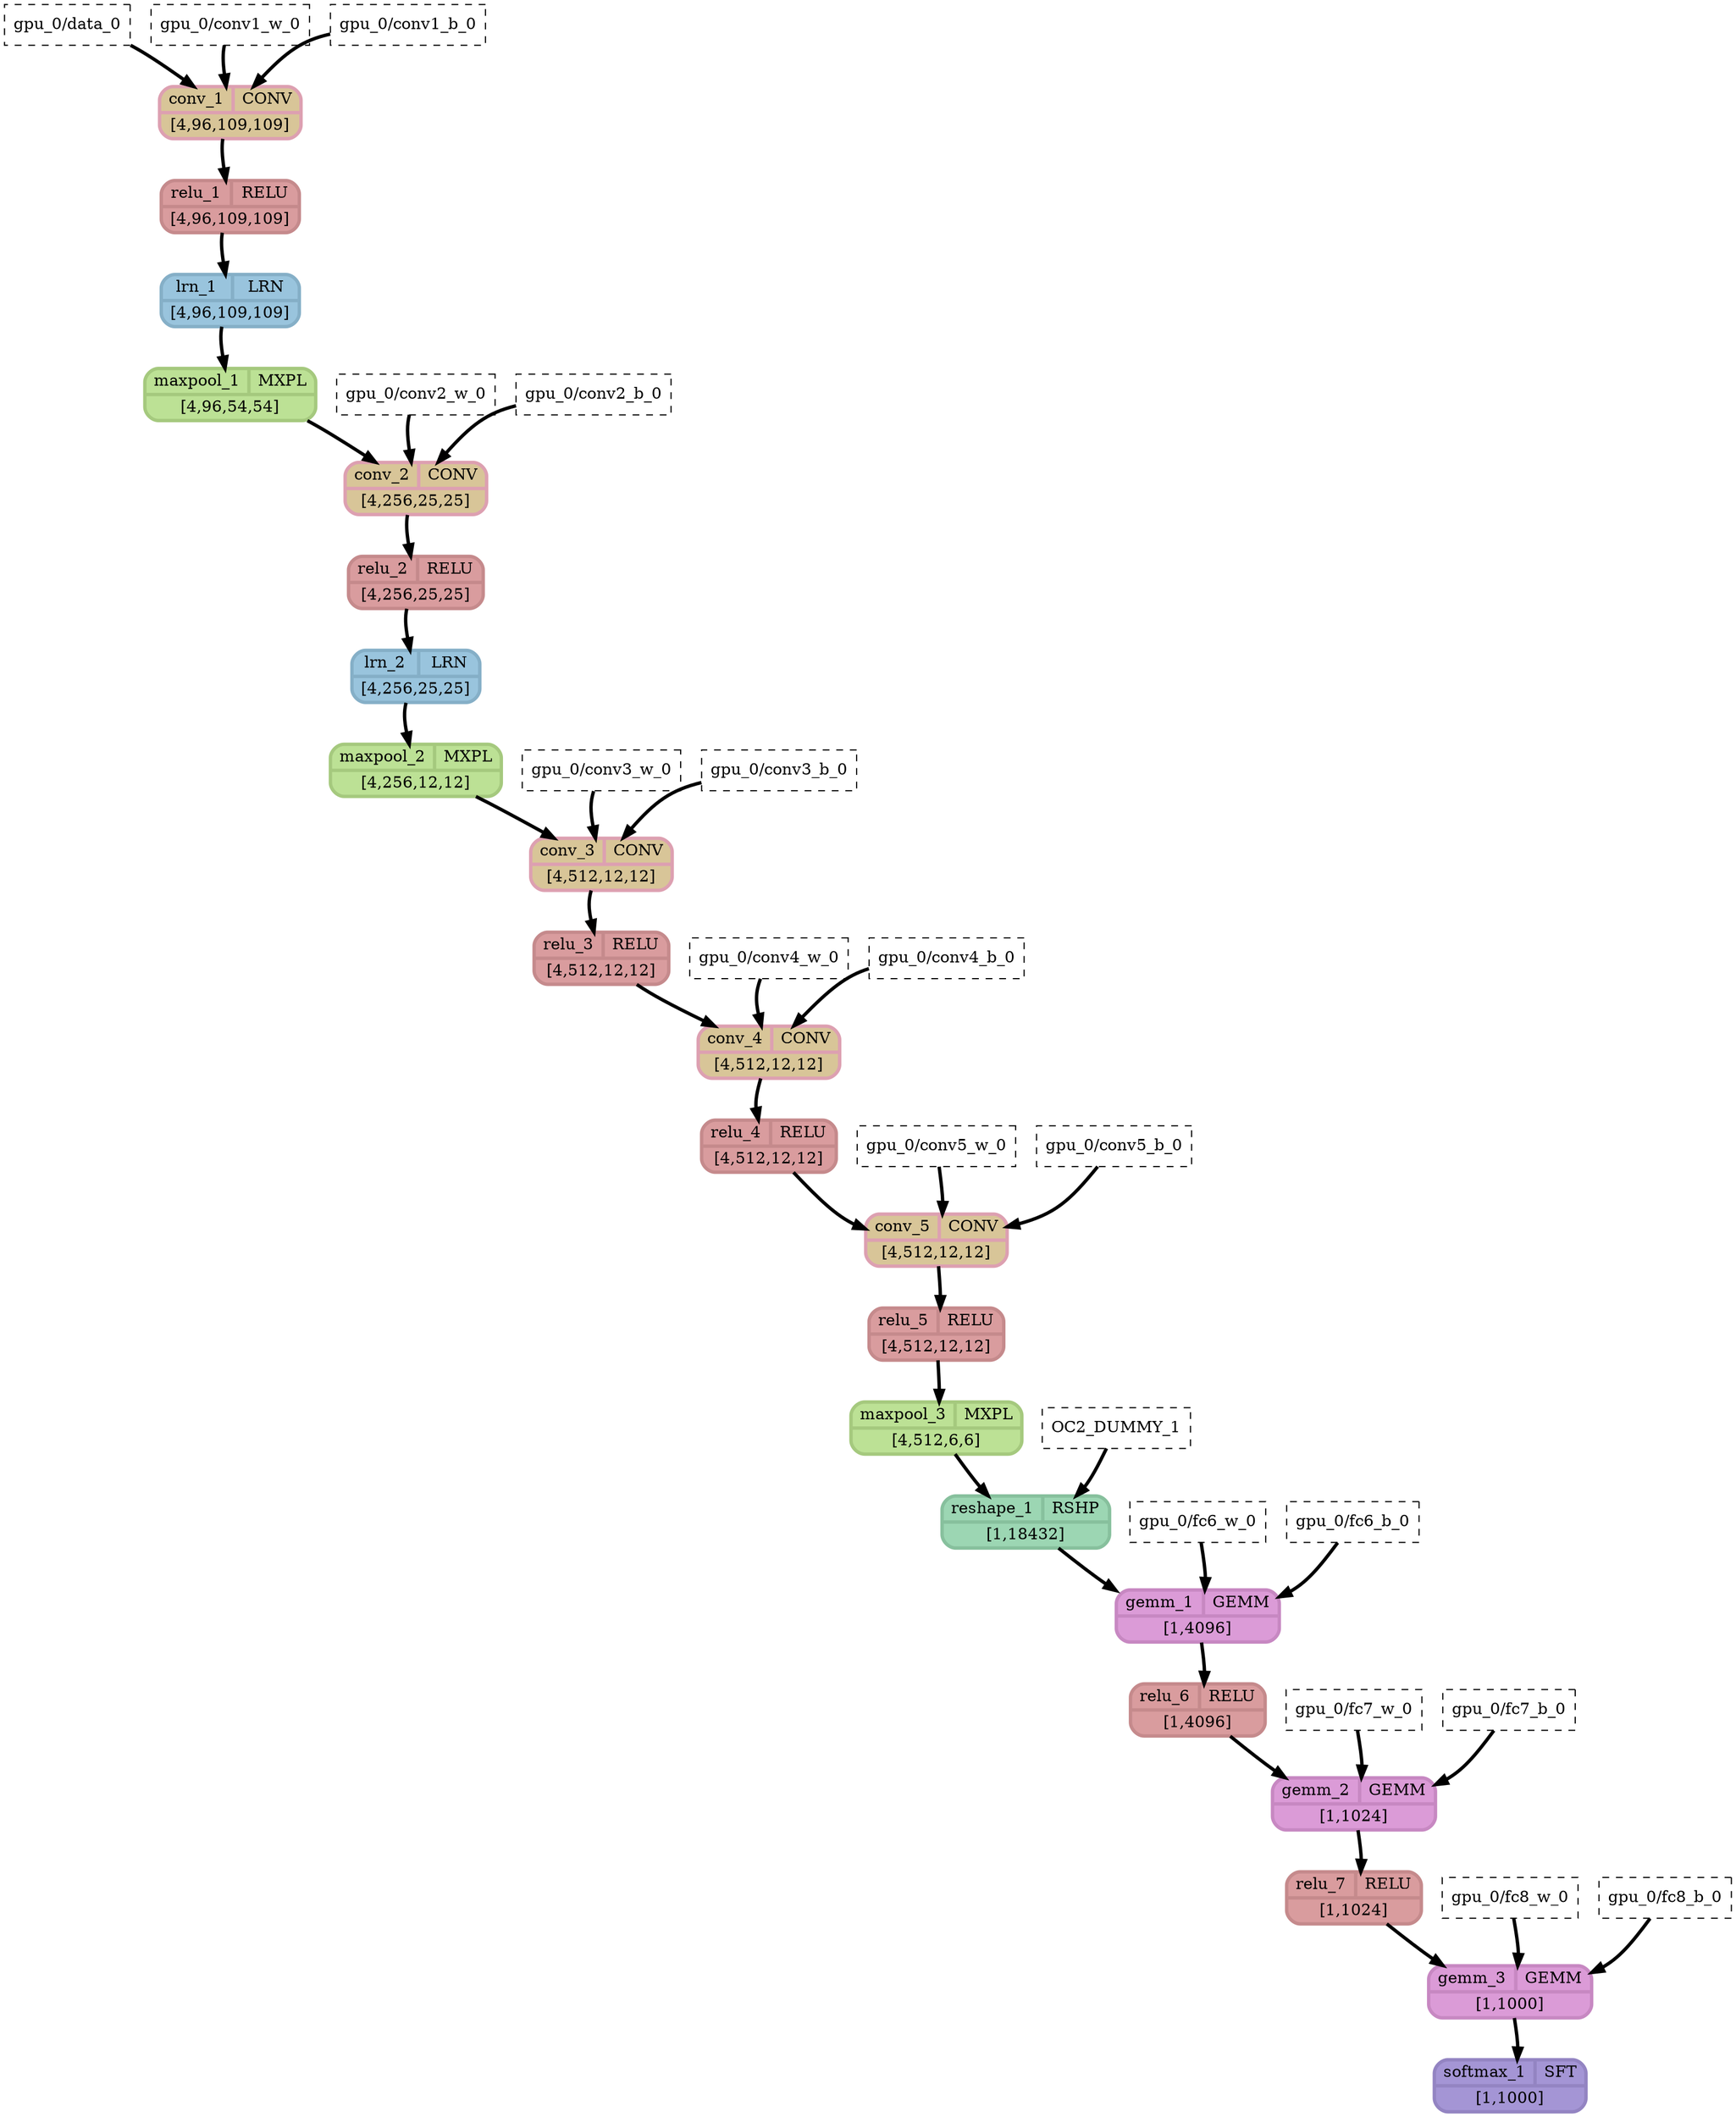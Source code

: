 strict digraph {
  graph [
    rankdir="TB"
    overlap=prism
    overlap_shrink=true
    splines=curved
  ];
  node [
    shape=Mrecord
  ];
  edge [
    penwidth=3
  ];

  // Node definitions.
  "gpu_0/data_0" [
    id=0
    name="gpu_0/data_0"
    type=constant_input
    label="gpu_0/data_0"
    inputs=""
    outputs=""
    shape=box
    style="filled,dashed"
    fillcolor="white"
  ];
  "gpu_0/conv1_w_0" [
    id=1
    name="gpu_0/conv1_w_0"
    type=constant_input
    label="gpu_0/conv1_w_0"
    inputs=""
    outputs=""
    shape=box
    style="filled,dashed"
    fillcolor="white"
  ];
  "gpu_0/conv1_b_0" [
    id=2
    name="gpu_0/conv1_b_0"
    type=constant_input
    label="gpu_0/conv1_b_0"
    inputs=""
    outputs=""
    shape=box
    style="filled,dashed"
    fillcolor="white"
  ];
  "gpu_0/conv1_1" [
    id=3
    name="gpu_0/conv1_1"
    type=Conv
    label="{ {conv_1  | CONV} | [4,96,109,109] }"
    inputs="gpu_0/data_0;gpu_0/conv1_w_0;gpu_0/conv1_b_0"
    outputs="gpu_0/conv1_1"
    penwidth=3
    style=filled
    color="#dda0b1"
    fontcolor="#000000"
    fillcolor="#d8c598"
  ];
  "gpu_0/conv1_2" [
    id=4
    name="gpu_0/conv1_2"
    type=Relu
    label="{ {relu_1  | RELU} | [4,96,109,109] }"
    inputs="gpu_0/conv1_1"
    outputs="gpu_0/conv1_2"
    penwidth=3
    style=filled
    color="#c58a8c"
    fontcolor="#000000"
    fillcolor="#d99c9e"
  ];
  "gpu_0/norm1_1" [
    id=5
    name="gpu_0/norm1_1"
    type=LRN
    label="{ {lrn_1  | LRN} | [4,96,109,109] }"
    inputs="gpu_0/conv1_2"
    outputs="gpu_0/norm1_1"
    penwidth=3
    style=filled
    color="#85afc7"
    fontcolor="#000000"
    fillcolor="#99c4dd"
  ];
  "gpu_0/pool1_1" [
    id=6
    name="gpu_0/pool1_1"
    type=MaxPool
    label="{ {maxpool_1  | MXPL} | [4,96,54,54] }"
    inputs="gpu_0/norm1_1"
    outputs="gpu_0/pool1_1"
    penwidth=3
    style=filled
    color="#a5c97e"
    fontcolor="#000000"
    fillcolor="#bce195"
  ];
  "gpu_0/conv2_w_0" [
    id=7
    name="gpu_0/conv2_w_0"
    type=constant_input
    label="gpu_0/conv2_w_0"
    inputs=""
    outputs=""
    shape=box
    style="filled,dashed"
    fillcolor="white"
  ];
  "gpu_0/conv2_b_0" [
    id=8
    name="gpu_0/conv2_b_0"
    type=constant_input
    label="gpu_0/conv2_b_0"
    inputs=""
    outputs=""
    shape=box
    style="filled,dashed"
    fillcolor="white"
  ];
  "gpu_0/conv2_1" [
    id=9
    name="gpu_0/conv2_1"
    type=Conv
    label="{ {conv_2  | CONV} | [4,256,25,25] }"
    inputs="gpu_0/pool1_1;gpu_0/conv2_w_0;gpu_0/conv2_b_0"
    outputs="gpu_0/conv2_1"
    penwidth=3
    style=filled
    color="#dda0b1"
    fontcolor="#000000"
    fillcolor="#d8c598"
  ];
  "gpu_0/conv2_2" [
    id=10
    name="gpu_0/conv2_2"
    type=Relu
    label="{ {relu_2  | RELU} | [4,256,25,25] }"
    inputs="gpu_0/conv2_1"
    outputs="gpu_0/conv2_2"
    penwidth=3
    style=filled
    color="#c58a8c"
    fontcolor="#000000"
    fillcolor="#d99c9e"
  ];
  "gpu_0/norm2_1" [
    id=11
    name="gpu_0/norm2_1"
    type=LRN
    label="{ {lrn_2  | LRN} | [4,256,25,25] }"
    inputs="gpu_0/conv2_2"
    outputs="gpu_0/norm2_1"
    penwidth=3
    style=filled
    color="#85afc7"
    fontcolor="#000000"
    fillcolor="#99c4dd"
  ];
  "gpu_0/pool2_1" [
    id=12
    name="gpu_0/pool2_1"
    type=MaxPool
    label="{ {maxpool_2  | MXPL} | [4,256,12,12] }"
    inputs="gpu_0/norm2_1"
    outputs="gpu_0/pool2_1"
    penwidth=3
    style=filled
    color="#a5c97e"
    fontcolor="#000000"
    fillcolor="#bce195"
  ];
  "gpu_0/conv3_w_0" [
    id=13
    name="gpu_0/conv3_w_0"
    type=constant_input
    label="gpu_0/conv3_w_0"
    inputs=""
    outputs=""
    shape=box
    style="filled,dashed"
    fillcolor="white"
  ];
  "gpu_0/conv3_b_0" [
    id=14
    name="gpu_0/conv3_b_0"
    type=constant_input
    label="gpu_0/conv3_b_0"
    inputs=""
    outputs=""
    shape=box
    style="filled,dashed"
    fillcolor="white"
  ];
  "gpu_0/conv3_1" [
    id=15
    name="gpu_0/conv3_1"
    type=Conv
    label="{ {conv_3  | CONV} | [4,512,12,12] }"
    inputs="gpu_0/pool2_1;gpu_0/conv3_w_0;gpu_0/conv3_b_0"
    outputs="gpu_0/conv3_1"
    penwidth=3
    style=filled
    color="#dda0b1"
    fontcolor="#000000"
    fillcolor="#d8c598"
  ];
  "gpu_0/conv3_2" [
    id=16
    name="gpu_0/conv3_2"
    type=Relu
    label="{ {relu_3  | RELU} | [4,512,12,12] }"
    inputs="gpu_0/conv3_1"
    outputs="gpu_0/conv3_2"
    penwidth=3
    style=filled
    color="#c58a8c"
    fontcolor="#000000"
    fillcolor="#d99c9e"
  ];
  "gpu_0/conv4_w_0" [
    id=17
    name="gpu_0/conv4_w_0"
    type=constant_input
    label="gpu_0/conv4_w_0"
    inputs=""
    outputs=""
    shape=box
    style="filled,dashed"
    fillcolor="white"
  ];
  "gpu_0/conv4_b_0" [
    id=18
    name="gpu_0/conv4_b_0"
    type=constant_input
    label="gpu_0/conv4_b_0"
    inputs=""
    outputs=""
    shape=box
    style="filled,dashed"
    fillcolor="white"
  ];
  "gpu_0/conv4_1" [
    id=19
    name="gpu_0/conv4_1"
    type=Conv
    label="{ {conv_4  | CONV} | [4,512,12,12] }"
    inputs="gpu_0/conv3_2;gpu_0/conv4_w_0;gpu_0/conv4_b_0"
    outputs="gpu_0/conv4_1"
    penwidth=3
    style=filled
    color="#dda0b1"
    fontcolor="#000000"
    fillcolor="#d8c598"
  ];
  "gpu_0/conv4_2" [
    id=20
    name="gpu_0/conv4_2"
    type=Relu
    label="{ {relu_4  | RELU} | [4,512,12,12] }"
    inputs="gpu_0/conv4_1"
    outputs="gpu_0/conv4_2"
    penwidth=3
    style=filled
    color="#c58a8c"
    fontcolor="#000000"
    fillcolor="#d99c9e"
  ];
  "gpu_0/conv5_w_0" [
    id=21
    name="gpu_0/conv5_w_0"
    type=constant_input
    label="gpu_0/conv5_w_0"
    inputs=""
    outputs=""
    shape=box
    style="filled,dashed"
    fillcolor="white"
  ];
  "gpu_0/conv5_b_0" [
    id=22
    name="gpu_0/conv5_b_0"
    type=constant_input
    label="gpu_0/conv5_b_0"
    inputs=""
    outputs=""
    shape=box
    style="filled,dashed"
    fillcolor="white"
  ];
  "gpu_0/conv5_1" [
    id=23
    name="gpu_0/conv5_1"
    type=Conv
    label="{ {conv_5  | CONV} | [4,512,12,12] }"
    inputs="gpu_0/conv4_2;gpu_0/conv5_w_0;gpu_0/conv5_b_0"
    outputs="gpu_0/conv5_1"
    penwidth=3
    style=filled
    color="#dda0b1"
    fontcolor="#000000"
    fillcolor="#d8c598"
  ];
  "gpu_0/conv5_2" [
    id=24
    name="gpu_0/conv5_2"
    type=Relu
    label="{ {relu_5  | RELU} | [4,512,12,12] }"
    inputs="gpu_0/conv5_1"
    outputs="gpu_0/conv5_2"
    penwidth=3
    style=filled
    color="#c58a8c"
    fontcolor="#000000"
    fillcolor="#d99c9e"
  ];
  "gpu_0/pool5_1" [
    id=25
    name="gpu_0/pool5_1"
    type=MaxPool
    label="{ {maxpool_3  | MXPL} | [4,512,6,6] }"
    inputs="gpu_0/conv5_2"
    outputs="gpu_0/pool5_1"
    penwidth=3
    style=filled
    color="#a5c97e"
    fontcolor="#000000"
    fillcolor="#bce195"
  ];
  "OC2_DUMMY_1" [
    id=26
    name="OC2_DUMMY_1"
    type=constant_input
    label="OC2_DUMMY_1"
    inputs=""
    outputs=""
    shape=box
    style="filled,dashed"
    fillcolor="white"
  ];
  "OC2_DUMMY_0" [
    id=27
    name="OC2_DUMMY_0"
    type=Reshape
    label="{ {reshape_1  | RSHP} | [1,18432] }"
    inputs="gpu_0/pool5_1;OC2_DUMMY_1"
    outputs="OC2_DUMMY_0"
    penwidth=3
    style=filled
    color="#87c09d"
    fontcolor="#000000"
    fillcolor="#9cd6b3"
  ];
  "gpu_0/fc6_w_0" [
    id=28
    name="gpu_0/fc6_w_0"
    type=constant_input
    label="gpu_0/fc6_w_0"
    inputs=""
    outputs=""
    shape=box
    style="filled,dashed"
    fillcolor="white"
  ];
  "gpu_0/fc6_b_0" [
    id=29
    name="gpu_0/fc6_b_0"
    type=constant_input
    label="gpu_0/fc6_b_0"
    inputs=""
    outputs=""
    shape=box
    style="filled,dashed"
    fillcolor="white"
  ];
  "gpu_0/fc6_1" [
    id=30
    name="gpu_0/fc6_1"
    type=Gemm
    label="{ {gemm_1  | GEMM} | [1,4096] }"
    inputs="OC2_DUMMY_0;gpu_0/fc6_w_0;gpu_0/fc6_b_0"
    outputs="gpu_0/fc6_1"
    penwidth=3
    style=filled
    color="#c788c2"
    fontcolor="#000000"
    fillcolor="#db9bd7"
  ];
  "gpu_0/fc6_2" [
    id=31
    name="gpu_0/fc6_2"
    type=Relu
    label="{ {relu_6  | RELU} | [1,4096] }"
    inputs="gpu_0/fc6_1"
    outputs="gpu_0/fc6_2"
    penwidth=3
    style=filled
    color="#c58a8c"
    fontcolor="#000000"
    fillcolor="#d99c9e"
  ];
  "gpu_0/fc7_w_0" [
    id=32
    name="gpu_0/fc7_w_0"
    type=constant_input
    label="gpu_0/fc7_w_0"
    inputs=""
    outputs=""
    shape=box
    style="filled,dashed"
    fillcolor="white"
  ];
  "gpu_0/fc7_b_0" [
    id=33
    name="gpu_0/fc7_b_0"
    type=constant_input
    label="gpu_0/fc7_b_0"
    inputs=""
    outputs=""
    shape=box
    style="filled,dashed"
    fillcolor="white"
  ];
  "gpu_0/fc7_1" [
    id=34
    name="gpu_0/fc7_1"
    type=Gemm
    label="{ {gemm_2  | GEMM} | [1,1024] }"
    inputs="gpu_0/fc6_2;gpu_0/fc7_w_0;gpu_0/fc7_b_0"
    outputs="gpu_0/fc7_1"
    penwidth=3
    style=filled
    color="#c788c2"
    fontcolor="#000000"
    fillcolor="#db9bd7"
  ];
  "gpu_0/fc7_2" [
    id=35
    name="gpu_0/fc7_2"
    type=Relu
    label="{ {relu_7  | RELU} | [1,1024] }"
    inputs="gpu_0/fc7_1"
    outputs="gpu_0/fc7_2"
    penwidth=3
    style=filled
    color="#c58a8c"
    fontcolor="#000000"
    fillcolor="#d99c9e"
  ];
  "gpu_0/fc8_w_0" [
    id=36
    name="gpu_0/fc8_w_0"
    type=constant_input
    label="gpu_0/fc8_w_0"
    inputs=""
    outputs=""
    shape=box
    style="filled,dashed"
    fillcolor="white"
  ];
  "gpu_0/fc8_b_0" [
    id=37
    name="gpu_0/fc8_b_0"
    type=constant_input
    label="gpu_0/fc8_b_0"
    inputs=""
    outputs=""
    shape=box
    style="filled,dashed"
    fillcolor="white"
  ];
  "gpu_0/pred_1" [
    id=38
    name="gpu_0/pred_1"
    type=Gemm
    label="{ {gemm_3  | GEMM} | [1,1000] }"
    inputs="gpu_0/fc7_2;gpu_0/fc8_w_0;gpu_0/fc8_b_0"
    outputs="gpu_0/pred_1"
    penwidth=3
    style=filled
    color="#c788c2"
    fontcolor="#000000"
    fillcolor="#db9bd7"
  ];
  "gpu_0/softmax_1" [
    id=39
    name="gpu_0/softmax_1"
    type=Softmax
    label="{ {softmax_1  | SFT} | [1,1000] }"
    inputs="gpu_0/pred_1"
    outputs="gpu_0/softmax_1"
    penwidth=3
    style=filled
    color="#9384c2"
    fontcolor="#000000"
    fillcolor="#a495d5"
  ];

  // Edge definitions.
  "gpu_0/data_0" -> "gpu_0/conv1_1";
  "gpu_0/conv1_w_0" -> "gpu_0/conv1_1";
  "gpu_0/conv1_b_0" -> "gpu_0/conv1_1";
  "gpu_0/conv1_1" -> "gpu_0/conv1_2";
  "gpu_0/conv1_2" -> "gpu_0/norm1_1";
  "gpu_0/norm1_1" -> "gpu_0/pool1_1";
  "gpu_0/pool1_1" -> "gpu_0/conv2_1";
  "gpu_0/conv2_w_0" -> "gpu_0/conv2_1";
  "gpu_0/conv2_b_0" -> "gpu_0/conv2_1";
  "gpu_0/conv2_1" -> "gpu_0/conv2_2";
  "gpu_0/conv2_2" -> "gpu_0/norm2_1";
  "gpu_0/norm2_1" -> "gpu_0/pool2_1";
  "gpu_0/pool2_1" -> "gpu_0/conv3_1";
  "gpu_0/conv3_w_0" -> "gpu_0/conv3_1";
  "gpu_0/conv3_b_0" -> "gpu_0/conv3_1";
  "gpu_0/conv3_1" -> "gpu_0/conv3_2";
  "gpu_0/conv3_2" -> "gpu_0/conv4_1";
  "gpu_0/conv4_w_0" -> "gpu_0/conv4_1";
  "gpu_0/conv4_b_0" -> "gpu_0/conv4_1";
  "gpu_0/conv4_1" -> "gpu_0/conv4_2";
  "gpu_0/conv4_2" -> "gpu_0/conv5_1";
  "gpu_0/conv5_w_0" -> "gpu_0/conv5_1";
  "gpu_0/conv5_b_0" -> "gpu_0/conv5_1";
  "gpu_0/conv5_1" -> "gpu_0/conv5_2";
  "gpu_0/conv5_2" -> "gpu_0/pool5_1";
  "gpu_0/pool5_1" -> "OC2_DUMMY_0";
  "OC2_DUMMY_1" -> "OC2_DUMMY_0";
  "OC2_DUMMY_0" -> "gpu_0/fc6_1";
  "gpu_0/fc6_w_0" -> "gpu_0/fc6_1";
  "gpu_0/fc6_b_0" -> "gpu_0/fc6_1";
  "gpu_0/fc6_1" -> "gpu_0/fc6_2";
  "gpu_0/fc6_2" -> "gpu_0/fc7_1";
  "gpu_0/fc7_w_0" -> "gpu_0/fc7_1";
  "gpu_0/fc7_b_0" -> "gpu_0/fc7_1";
  "gpu_0/fc7_1" -> "gpu_0/fc7_2";
  "gpu_0/fc7_2" -> "gpu_0/pred_1";
  "gpu_0/fc8_w_0" -> "gpu_0/pred_1";
  "gpu_0/fc8_b_0" -> "gpu_0/pred_1";
  "gpu_0/pred_1" -> "gpu_0/softmax_1";
}